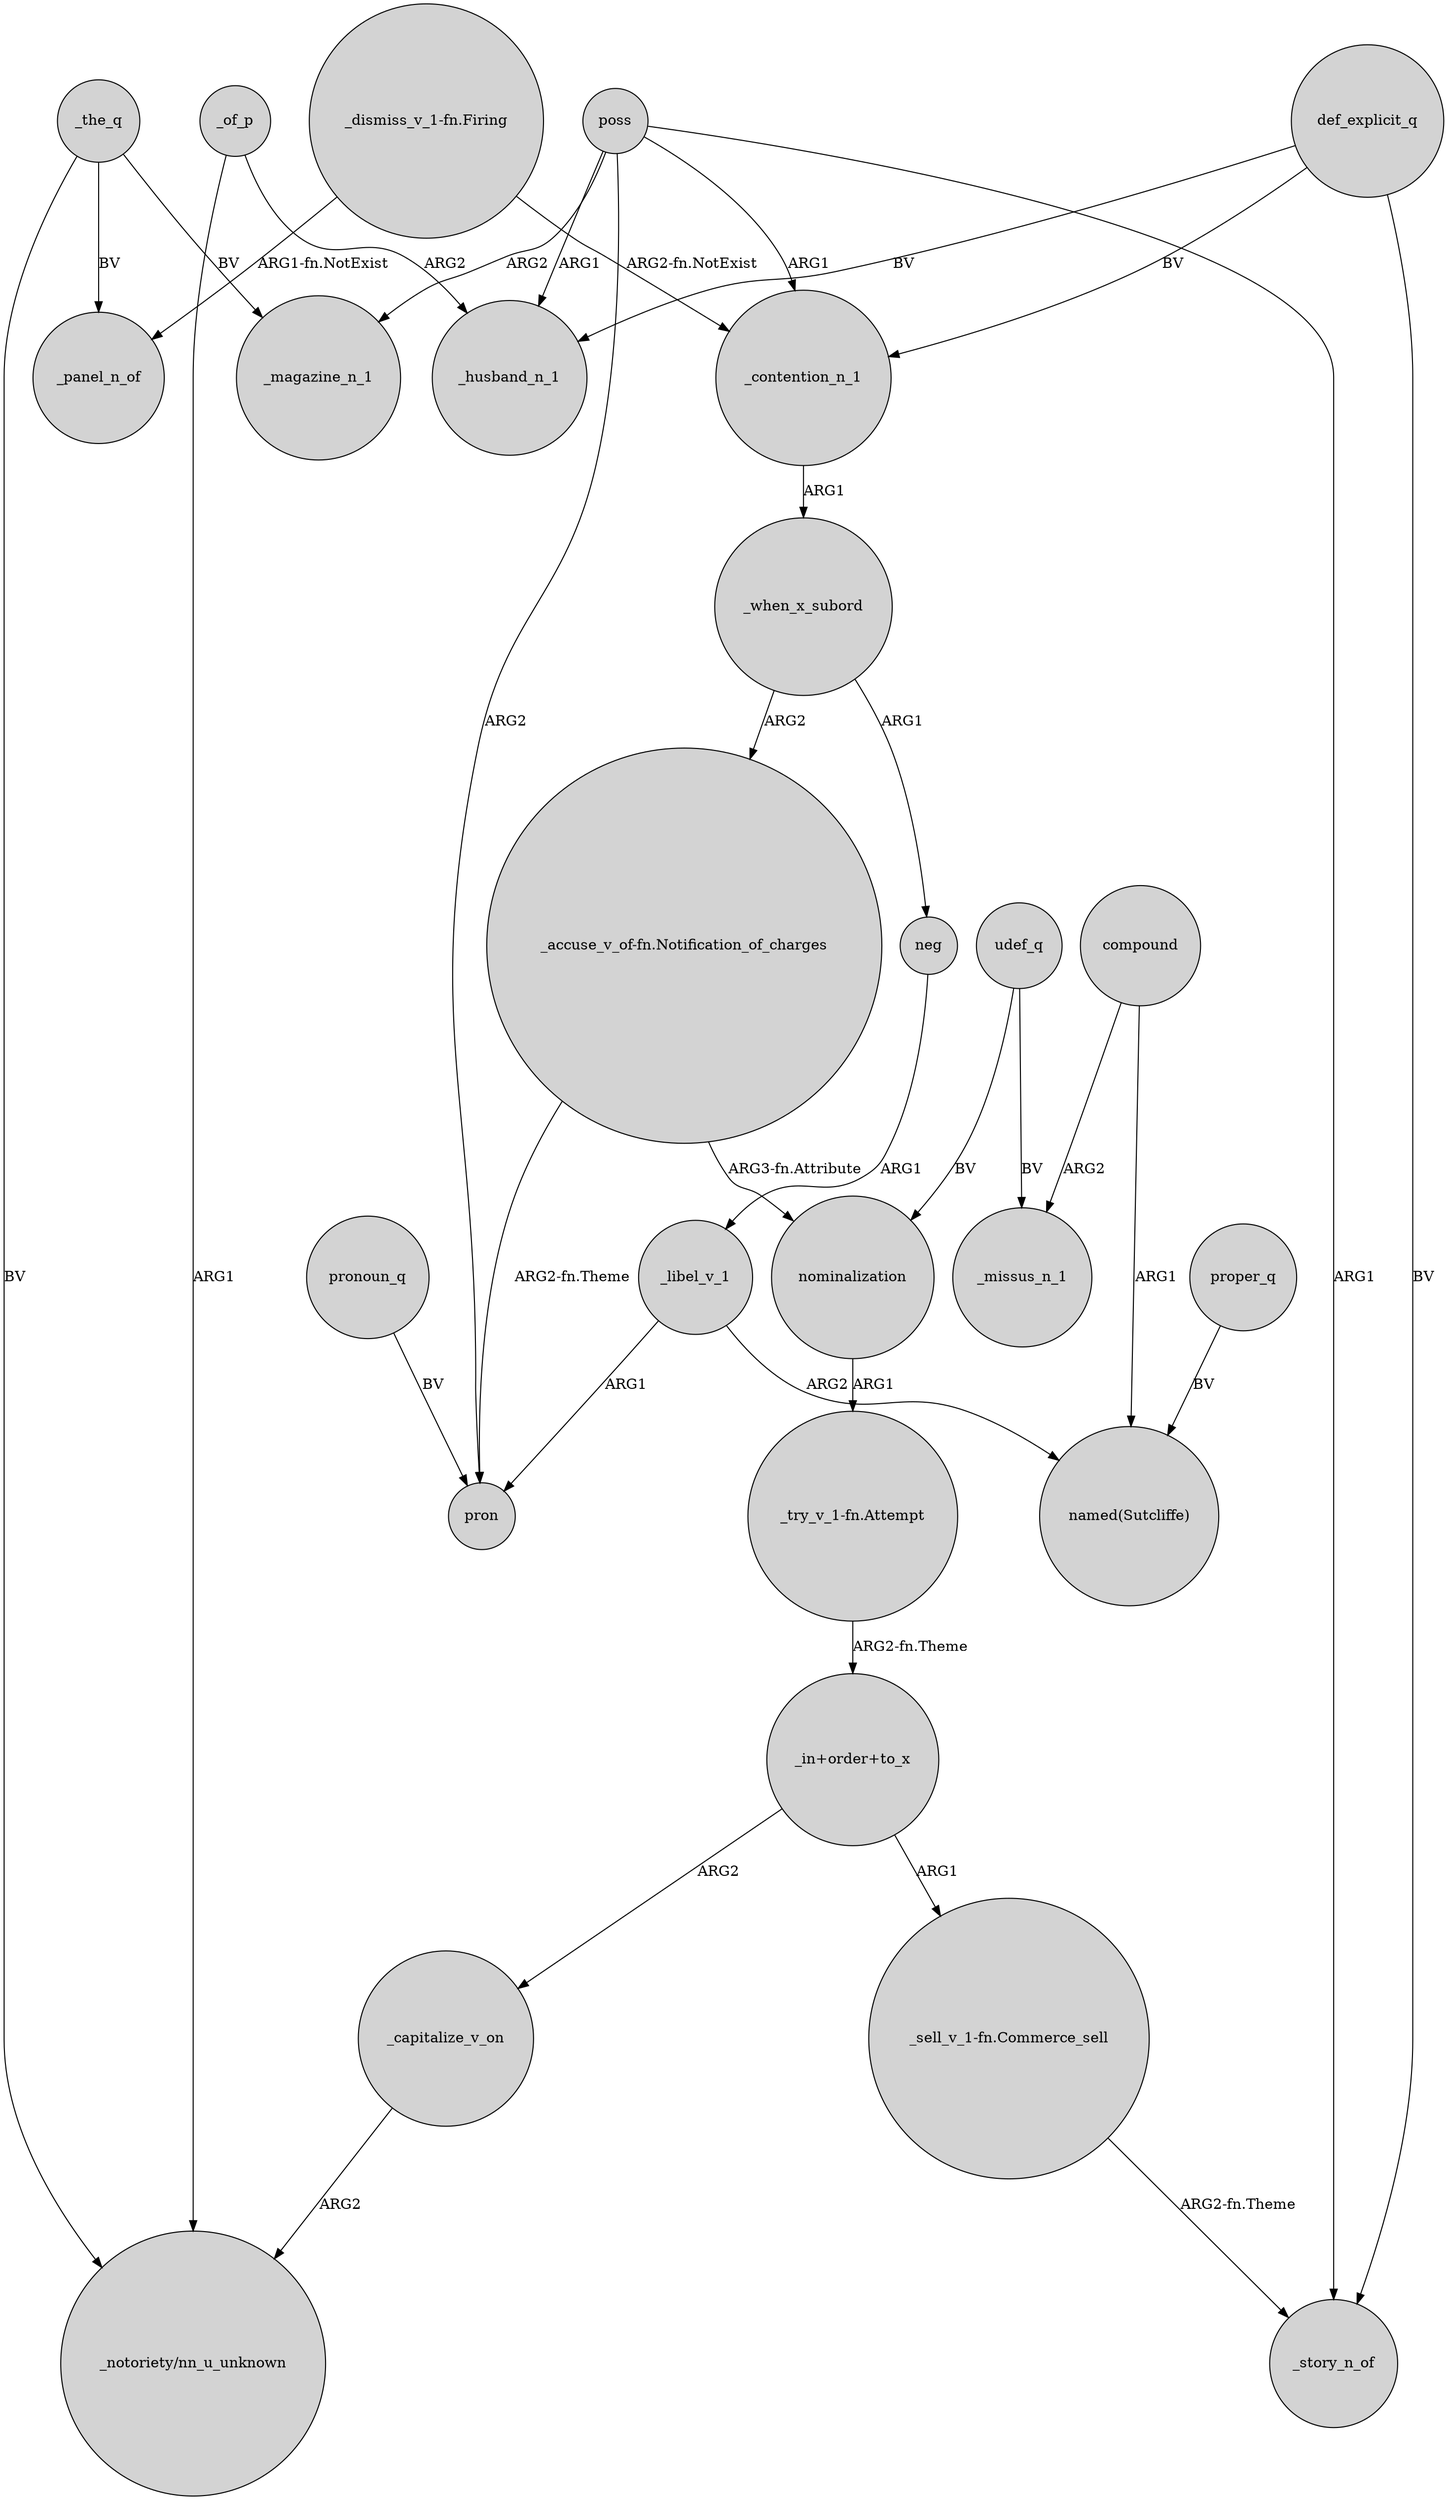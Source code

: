 digraph {
	node [shape=circle style=filled]
	poss -> _magazine_n_1 [label=ARG2]
	poss -> _contention_n_1 [label=ARG1]
	"_sell_v_1-fn.Commerce_sell" -> _story_n_of [label="ARG2-fn.Theme"]
	poss -> pron [label=ARG2]
	_of_p -> "_notoriety/nn_u_unknown" [label=ARG1]
	poss -> _husband_n_1 [label=ARG1]
	_capitalize_v_on -> "_notoriety/nn_u_unknown" [label=ARG2]
	compound -> _missus_n_1 [label=ARG2]
	_the_q -> _magazine_n_1 [label=BV]
	compound -> "named(Sutcliffe)" [label=ARG1]
	def_explicit_q -> _husband_n_1 [label=BV]
	udef_q -> _missus_n_1 [label=BV]
	_libel_v_1 -> "named(Sutcliffe)" [label=ARG2]
	"_accuse_v_of-fn.Notification_of_charges" -> pron [label="ARG2-fn.Theme"]
	"_try_v_1-fn.Attempt" -> "_in+order+to_x" [label="ARG2-fn.Theme"]
	_of_p -> _husband_n_1 [label=ARG2]
	pronoun_q -> pron [label=BV]
	"_dismiss_v_1-fn.Firing" -> _panel_n_of [label="ARG1-fn.NotExist"]
	def_explicit_q -> _contention_n_1 [label=BV]
	_the_q -> _panel_n_of [label=BV]
	_contention_n_1 -> _when_x_subord [label=ARG1]
	udef_q -> nominalization [label=BV]
	"_in+order+to_x" -> _capitalize_v_on [label=ARG2]
	_libel_v_1 -> pron [label=ARG1]
	poss -> _story_n_of [label=ARG1]
	_the_q -> "_notoriety/nn_u_unknown" [label=BV]
	"_in+order+to_x" -> "_sell_v_1-fn.Commerce_sell" [label=ARG1]
	neg -> _libel_v_1 [label=ARG1]
	_when_x_subord -> "_accuse_v_of-fn.Notification_of_charges" [label=ARG2]
	nominalization -> "_try_v_1-fn.Attempt" [label=ARG1]
	def_explicit_q -> _story_n_of [label=BV]
	proper_q -> "named(Sutcliffe)" [label=BV]
	_when_x_subord -> neg [label=ARG1]
	"_dismiss_v_1-fn.Firing" -> _contention_n_1 [label="ARG2-fn.NotExist"]
	"_accuse_v_of-fn.Notification_of_charges" -> nominalization [label="ARG3-fn.Attribute"]
}
